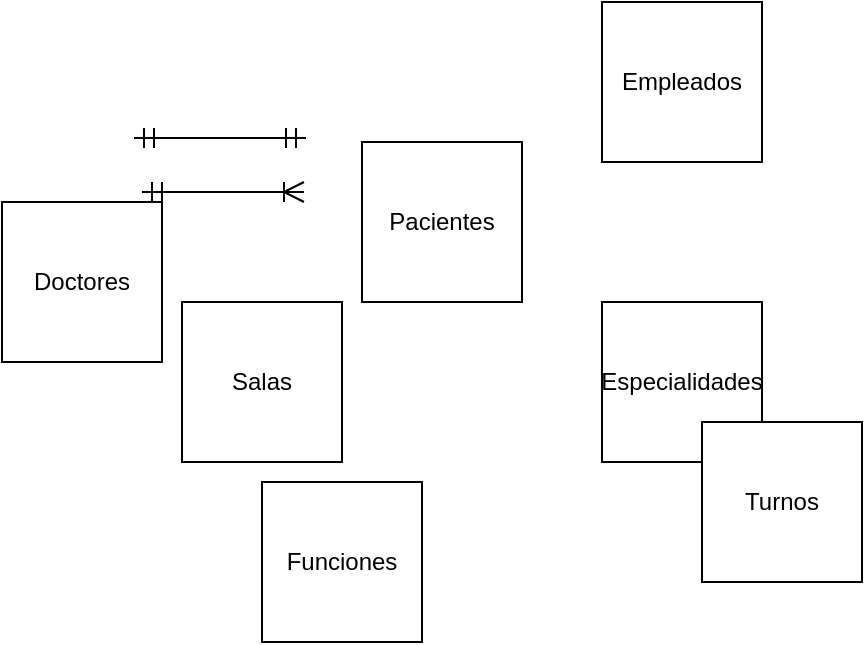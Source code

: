 <mxfile version="27.1.5">
  <diagram name="Página-1" id="cUW0Cw-TYouhR0vvpUyP">
    <mxGraphModel dx="663" dy="371" grid="1" gridSize="10" guides="1" tooltips="1" connect="1" arrows="1" fold="1" page="1" pageScale="1" pageWidth="827" pageHeight="1169" math="0" shadow="0">
      <root>
        <mxCell id="0" />
        <mxCell id="1" parent="0" />
        <mxCell id="e-mYyunEERbH04-v8ros-1" value="" style="edgeStyle=entityRelationEdgeStyle;fontSize=12;html=1;endArrow=ERoneToMany;startArrow=ERmandOne;rounded=0;startSize=8;endSize=8;curved=1;" edge="1" parent="1">
          <mxGeometry width="100" height="100" relative="1" as="geometry">
            <mxPoint x="260" y="385" as="sourcePoint" />
            <mxPoint x="341" y="385" as="targetPoint" />
            <Array as="points">
              <mxPoint x="372" y="435" />
              <mxPoint x="220" y="230" />
            </Array>
          </mxGeometry>
        </mxCell>
        <mxCell id="e-mYyunEERbH04-v8ros-2" value="" style="edgeStyle=entityRelationEdgeStyle;fontSize=12;html=1;endArrow=ERmandOne;startArrow=ERmandOne;rounded=0;startSize=8;endSize=8;curved=1;" edge="1" parent="1">
          <mxGeometry width="100" height="100" relative="1" as="geometry">
            <mxPoint x="256" y="358" as="sourcePoint" />
            <mxPoint x="342" y="358" as="targetPoint" />
            <Array as="points">
              <mxPoint x="240" y="190" />
            </Array>
          </mxGeometry>
        </mxCell>
        <mxCell id="e-mYyunEERbH04-v8ros-3" value="" style="whiteSpace=wrap;html=1;aspect=fixed;" vertex="1" parent="1">
          <mxGeometry x="370" y="360" width="80" height="80" as="geometry" />
        </mxCell>
        <mxCell id="e-mYyunEERbH04-v8ros-4" value="Pacientes" style="whiteSpace=wrap;html=1;aspect=fixed;" vertex="1" parent="1">
          <mxGeometry x="370" y="360" width="80" height="80" as="geometry" />
        </mxCell>
        <mxCell id="e-mYyunEERbH04-v8ros-5" value="Especialidades" style="whiteSpace=wrap;html=1;aspect=fixed;" vertex="1" parent="1">
          <mxGeometry x="490" y="440" width="80" height="80" as="geometry" />
        </mxCell>
        <mxCell id="e-mYyunEERbH04-v8ros-6" value="Empleados" style="whiteSpace=wrap;html=1;aspect=fixed;" vertex="1" parent="1">
          <mxGeometry x="490" y="290" width="80" height="80" as="geometry" />
        </mxCell>
        <mxCell id="e-mYyunEERbH04-v8ros-7" value="Salas" style="whiteSpace=wrap;html=1;aspect=fixed;" vertex="1" parent="1">
          <mxGeometry x="280" y="440" width="80" height="80" as="geometry" />
        </mxCell>
        <mxCell id="e-mYyunEERbH04-v8ros-8" value="Doctores" style="whiteSpace=wrap;html=1;aspect=fixed;" vertex="1" parent="1">
          <mxGeometry x="190" y="390" width="80" height="80" as="geometry" />
        </mxCell>
        <mxCell id="e-mYyunEERbH04-v8ros-9" value="Turnos" style="whiteSpace=wrap;html=1;aspect=fixed;" vertex="1" parent="1">
          <mxGeometry x="540" y="500" width="80" height="80" as="geometry" />
        </mxCell>
        <mxCell id="e-mYyunEERbH04-v8ros-10" value="Funciones" style="whiteSpace=wrap;html=1;aspect=fixed;" vertex="1" parent="1">
          <mxGeometry x="320" y="530" width="80" height="80" as="geometry" />
        </mxCell>
      </root>
    </mxGraphModel>
  </diagram>
</mxfile>
